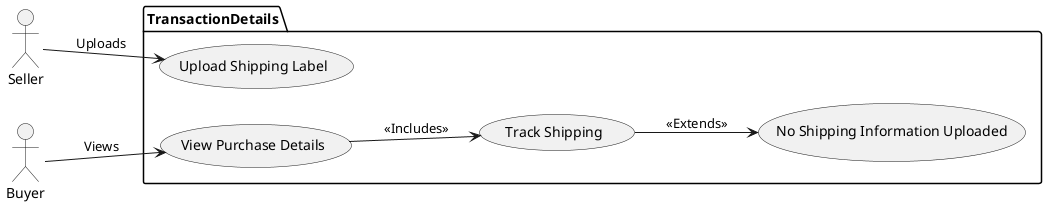 @startuml Tracking

left to right direction

actor Seller
actor Buyer

package "TransactionDetails" {
    usecase "Upload Shipping Label" as UploadLabel
    usecase "View Purchase Details" as ViewOrder
    usecase "Track Shipping" as ViewShipping
    usecase "No Shipping Information Uploaded" as NoShipping
}

Seller --> UploadLabel : Uploads
Buyer --> ViewOrder : Views
ViewOrder --> ViewShipping : <<Includes>>
ViewShipping --> NoShipping : <<Extends>>

@enduml
